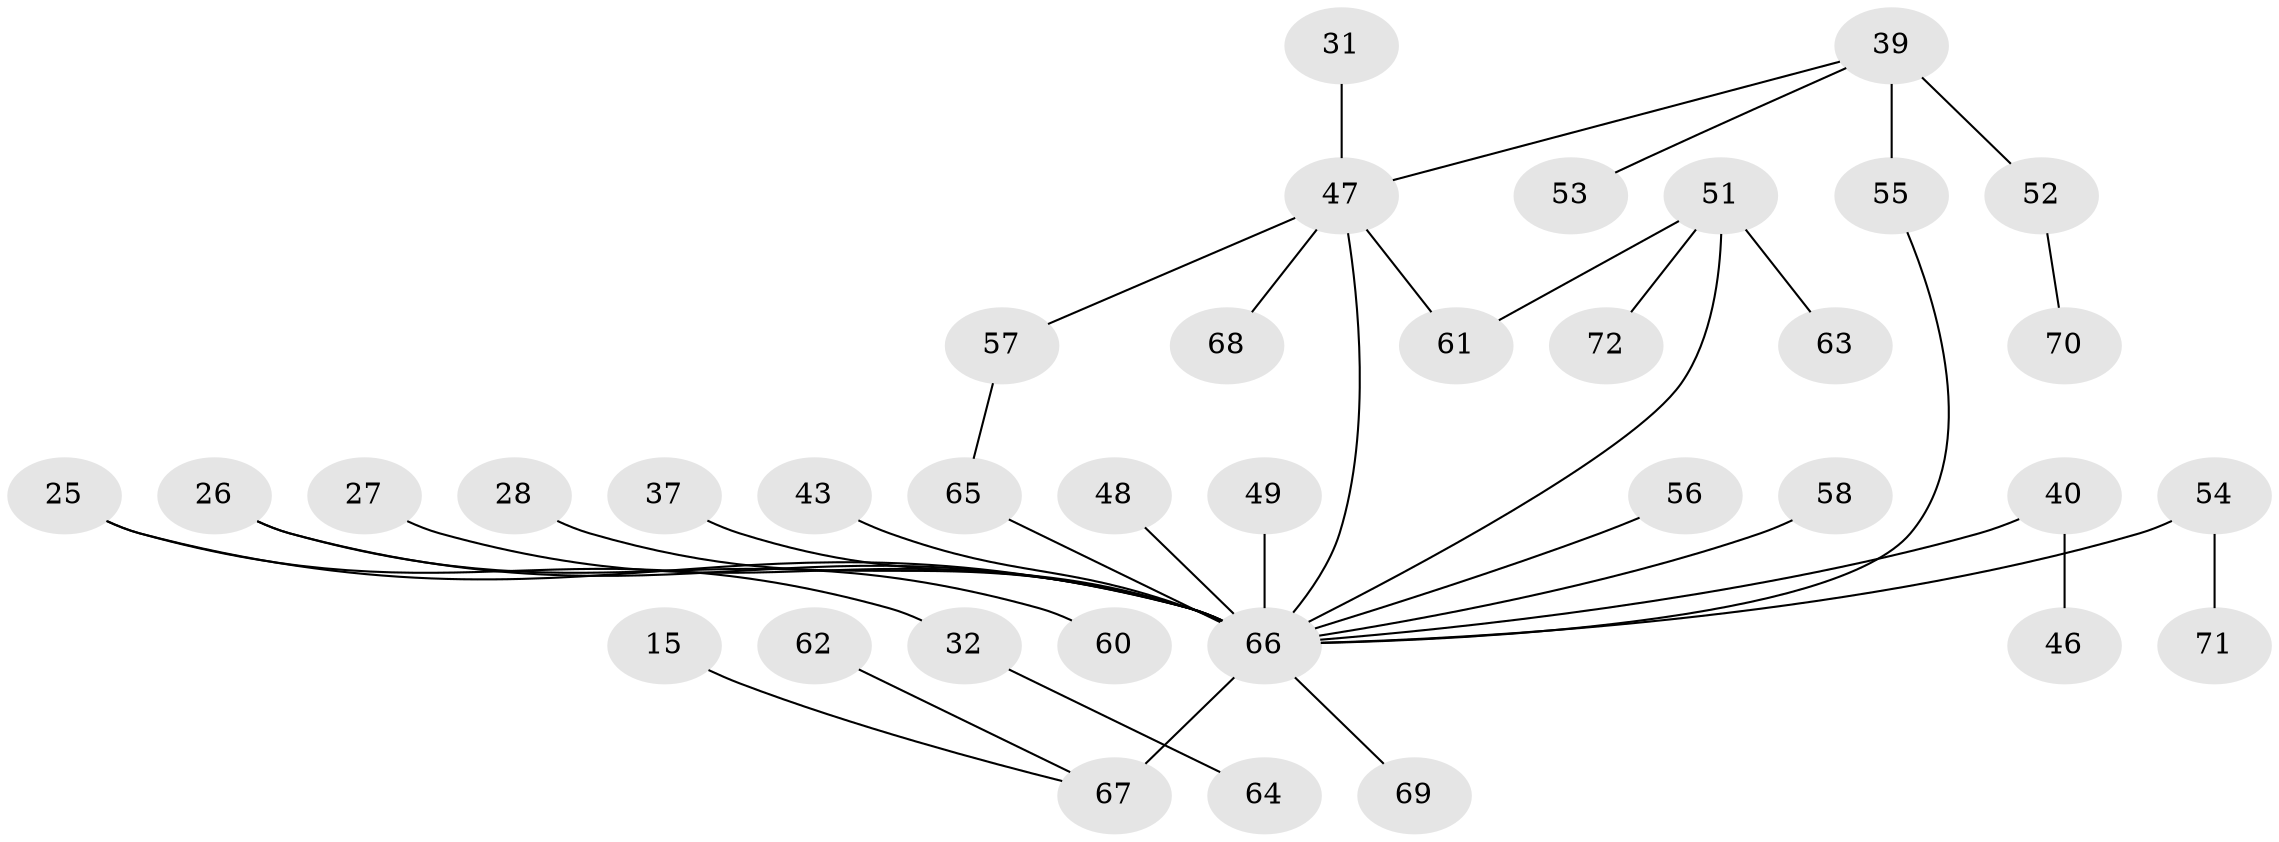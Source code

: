 // original degree distribution, {2: 0.3472222222222222, 5: 0.05555555555555555, 4: 0.1111111111111111, 3: 0.1388888888888889, 1: 0.3333333333333333, 6: 0.013888888888888888}
// Generated by graph-tools (version 1.1) at 2025/42/03/09/25 04:42:47]
// undirected, 36 vertices, 38 edges
graph export_dot {
graph [start="1"]
  node [color=gray90,style=filled];
  15;
  25;
  26;
  27 [super="+21"];
  28;
  31;
  32;
  37;
  39 [super="+7"];
  40 [super="+18"];
  43;
  46;
  47 [super="+45"];
  48;
  49 [super="+35"];
  51 [super="+20+34"];
  52 [super="+11"];
  53;
  54;
  55 [super="+13"];
  56;
  57;
  58 [super="+44"];
  60;
  61 [super="+41+42"];
  62;
  63;
  64;
  65;
  66 [super="+22+59+50"];
  67 [super="+36+12"];
  68;
  69;
  70;
  71;
  72;
  15 -- 67;
  25 -- 32;
  25 -- 66;
  26 -- 60;
  26 -- 66;
  27 -- 66;
  28 -- 66;
  31 -- 47;
  32 -- 64;
  37 -- 66;
  39 -- 53;
  39 -- 52 [weight=2];
  39 -- 55;
  39 -- 47;
  40 -- 46;
  40 -- 66;
  43 -- 66;
  47 -- 57;
  47 -- 68;
  47 -- 66 [weight=2];
  47 -- 61;
  48 -- 66;
  49 -- 66 [weight=2];
  51 -- 72;
  51 -- 66;
  51 -- 61;
  51 -- 63;
  52 -- 70;
  54 -- 71;
  54 -- 66;
  55 -- 66;
  56 -- 66;
  57 -- 65;
  58 -- 66 [weight=2];
  62 -- 67;
  65 -- 66;
  66 -- 67 [weight=4];
  66 -- 69;
}
